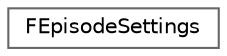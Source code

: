 digraph "类继承关系图"
{
 // INTERACTIVE_SVG=YES
 // LATEX_PDF_SIZE
  bgcolor="transparent";
  edge [fontname=Helvetica,fontsize=10,labelfontname=Helvetica,labelfontsize=10];
  node [fontname=Helvetica,fontsize=10,shape=box,height=0.2,width=0.4];
  rankdir="LR";
  Node0 [id="Node000000",label="FEpisodeSettings",height=0.2,width=0.4,color="grey40", fillcolor="white", style="filled",URL="$da/d6e/structFEpisodeSettings.html",tooltip=" "];
}
